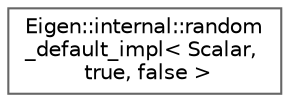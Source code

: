 digraph "类继承关系图"
{
 // LATEX_PDF_SIZE
  bgcolor="transparent";
  edge [fontname=Helvetica,fontsize=10,labelfontname=Helvetica,labelfontsize=10];
  node [fontname=Helvetica,fontsize=10,shape=box,height=0.2,width=0.4];
  rankdir="LR";
  Node0 [id="Node000000",label="Eigen::internal::random\l_default_impl\< Scalar,\l true, false \>",height=0.2,width=0.4,color="grey40", fillcolor="white", style="filled",URL="$struct_eigen_1_1internal_1_1random__default__impl_3_01_scalar_00_01true_00_01false_01_4.html",tooltip=" "];
}
